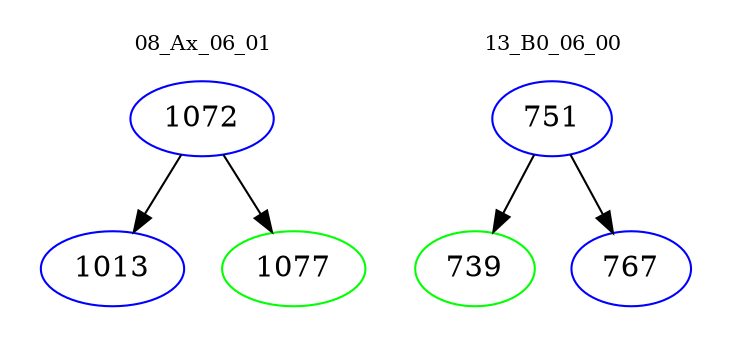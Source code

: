 digraph{
subgraph cluster_0 {
color = white
label = "08_Ax_06_01";
fontsize=10;
T0_1072 [label="1072", color="blue"]
T0_1072 -> T0_1013 [color="black"]
T0_1013 [label="1013", color="blue"]
T0_1072 -> T0_1077 [color="black"]
T0_1077 [label="1077", color="green"]
}
subgraph cluster_1 {
color = white
label = "13_B0_06_00";
fontsize=10;
T1_751 [label="751", color="blue"]
T1_751 -> T1_739 [color="black"]
T1_739 [label="739", color="green"]
T1_751 -> T1_767 [color="black"]
T1_767 [label="767", color="blue"]
}
}
